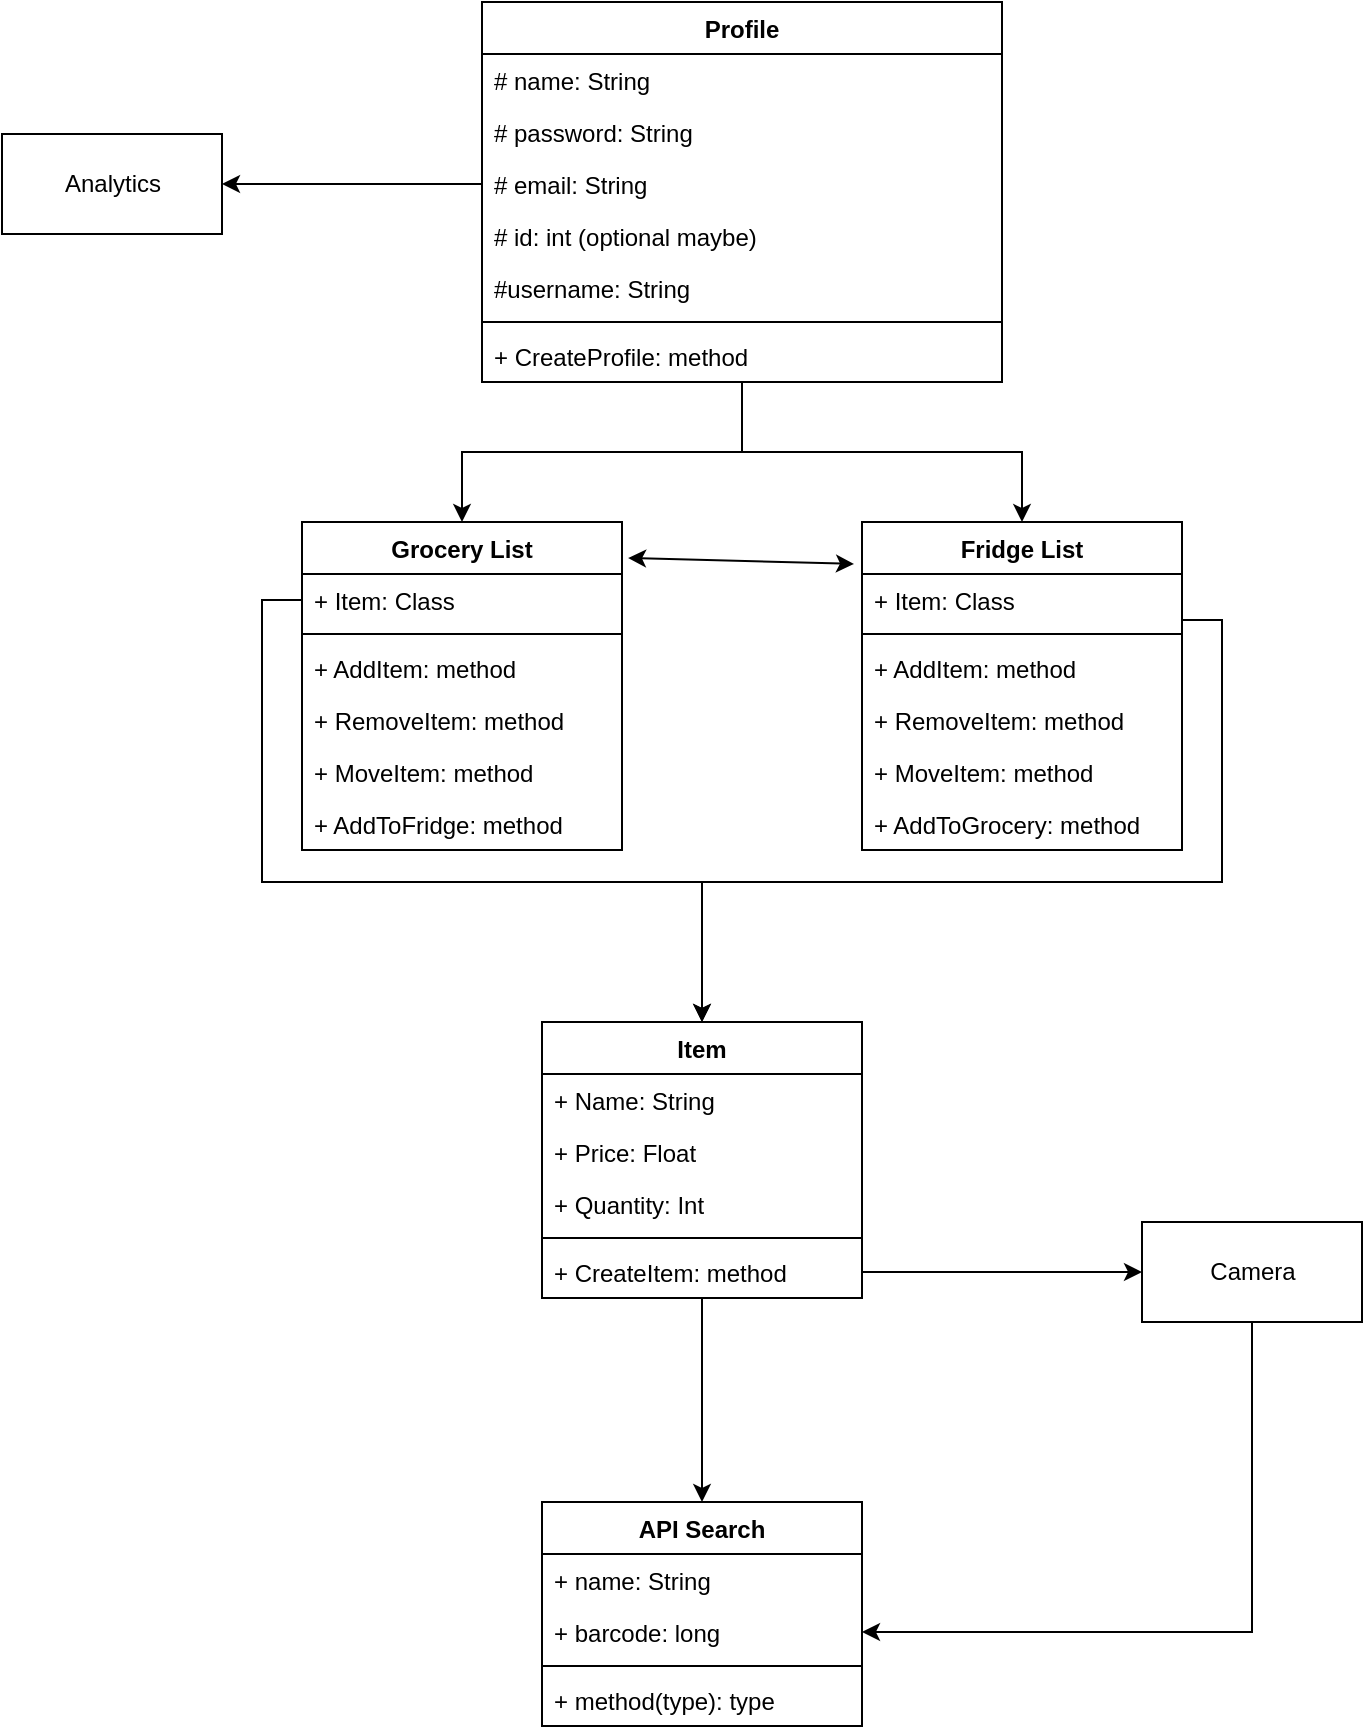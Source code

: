 <mxfile version="13.7.9" type="device"><diagram id="9X6LKVfS1ljYLgufHMut" name="Page-1"><mxGraphModel dx="1422" dy="762" grid="1" gridSize="10" guides="1" tooltips="1" connect="1" arrows="1" fold="1" page="1" pageScale="1" pageWidth="827" pageHeight="1169" math="0" shadow="0"><root><mxCell id="0"/><mxCell id="1" parent="0"/><mxCell id="XYTQLA-4hzOjicFXxu-1-38" style="edgeStyle=orthogonalEdgeStyle;rounded=0;orthogonalLoop=1;jettySize=auto;html=1;entryX=0.5;entryY=0;entryDx=0;entryDy=0;" edge="1" parent="1" source="XYTQLA-4hzOjicFXxu-1-2" target="XYTQLA-4hzOjicFXxu-1-9"><mxGeometry relative="1" as="geometry"/></mxCell><mxCell id="XYTQLA-4hzOjicFXxu-1-39" style="edgeStyle=orthogonalEdgeStyle;rounded=0;orthogonalLoop=1;jettySize=auto;html=1;" edge="1" parent="1" source="XYTQLA-4hzOjicFXxu-1-2" target="XYTQLA-4hzOjicFXxu-1-24"><mxGeometry relative="1" as="geometry"/></mxCell><mxCell id="XYTQLA-4hzOjicFXxu-1-2" value="Profile&#10;" style="swimlane;fontStyle=1;align=center;verticalAlign=top;childLayout=stackLayout;horizontal=1;startSize=26;horizontalStack=0;resizeParent=1;resizeParentMax=0;resizeLast=0;collapsible=1;marginBottom=0;" vertex="1" parent="1"><mxGeometry x="290" y="40" width="260" height="190" as="geometry"><mxRectangle x="100" y="110" width="70" height="26" as="alternateBounds"/></mxGeometry></mxCell><mxCell id="XYTQLA-4hzOjicFXxu-1-3" value="# name: String&#10;" style="text;strokeColor=none;fillColor=none;align=left;verticalAlign=top;spacingLeft=4;spacingRight=4;overflow=hidden;rotatable=0;points=[[0,0.5],[1,0.5]];portConstraint=eastwest;" vertex="1" parent="XYTQLA-4hzOjicFXxu-1-2"><mxGeometry y="26" width="260" height="26" as="geometry"/></mxCell><mxCell id="XYTQLA-4hzOjicFXxu-1-4" value="# password: String&#10;&#10;" style="text;strokeColor=none;fillColor=none;align=left;verticalAlign=top;spacingLeft=4;spacingRight=4;overflow=hidden;rotatable=0;points=[[0,0.5],[1,0.5]];portConstraint=eastwest;" vertex="1" parent="XYTQLA-4hzOjicFXxu-1-2"><mxGeometry y="52" width="260" height="26" as="geometry"/></mxCell><mxCell id="XYTQLA-4hzOjicFXxu-1-5" value="# email: String&#10;&#10;" style="text;strokeColor=none;fillColor=none;align=left;verticalAlign=top;spacingLeft=4;spacingRight=4;overflow=hidden;rotatable=0;points=[[0,0.5],[1,0.5]];portConstraint=eastwest;" vertex="1" parent="XYTQLA-4hzOjicFXxu-1-2"><mxGeometry y="78" width="260" height="26" as="geometry"/></mxCell><mxCell id="XYTQLA-4hzOjicFXxu-1-6" value="# id: int (optional maybe)&#10;&#10;" style="text;strokeColor=none;fillColor=none;align=left;verticalAlign=top;spacingLeft=4;spacingRight=4;overflow=hidden;rotatable=0;points=[[0,0.5],[1,0.5]];portConstraint=eastwest;" vertex="1" parent="XYTQLA-4hzOjicFXxu-1-2"><mxGeometry y="104" width="260" height="26" as="geometry"/></mxCell><mxCell id="XYTQLA-4hzOjicFXxu-1-7" value="#username: String" style="text;strokeColor=none;fillColor=none;align=left;verticalAlign=top;spacingLeft=4;spacingRight=4;overflow=hidden;rotatable=0;points=[[0,0.5],[1,0.5]];portConstraint=eastwest;" vertex="1" parent="XYTQLA-4hzOjicFXxu-1-2"><mxGeometry y="130" width="260" height="26" as="geometry"/></mxCell><mxCell id="XYTQLA-4hzOjicFXxu-1-8" value="" style="line;strokeWidth=1;fillColor=none;align=left;verticalAlign=middle;spacingTop=-1;spacingLeft=3;spacingRight=3;rotatable=0;labelPosition=right;points=[];portConstraint=eastwest;" vertex="1" parent="XYTQLA-4hzOjicFXxu-1-2"><mxGeometry y="156" width="260" height="8" as="geometry"/></mxCell><mxCell id="XYTQLA-4hzOjicFXxu-1-31" value="+ CreateProfile: method" style="text;strokeColor=none;fillColor=none;align=left;verticalAlign=top;spacingLeft=4;spacingRight=4;overflow=hidden;rotatable=0;points=[[0,0.5],[1,0.5]];portConstraint=eastwest;" vertex="1" parent="XYTQLA-4hzOjicFXxu-1-2"><mxGeometry y="164" width="260" height="26" as="geometry"/></mxCell><mxCell id="XYTQLA-4hzOjicFXxu-1-9" value="Grocery List" style="swimlane;fontStyle=1;align=center;verticalAlign=top;childLayout=stackLayout;horizontal=1;startSize=26;horizontalStack=0;resizeParent=1;resizeParentMax=0;resizeLast=0;collapsible=1;marginBottom=0;" vertex="1" parent="1"><mxGeometry x="200" y="300" width="160" height="164" as="geometry"><mxRectangle x="540" y="110" width="100" height="26" as="alternateBounds"/></mxGeometry></mxCell><mxCell id="XYTQLA-4hzOjicFXxu-1-10" value="+ Item: Class" style="text;strokeColor=none;fillColor=none;align=left;verticalAlign=top;spacingLeft=4;spacingRight=4;overflow=hidden;rotatable=0;points=[[0,0.5],[1,0.5]];portConstraint=eastwest;" vertex="1" parent="XYTQLA-4hzOjicFXxu-1-9"><mxGeometry y="26" width="160" height="26" as="geometry"/></mxCell><mxCell id="XYTQLA-4hzOjicFXxu-1-11" value="" style="line;strokeWidth=1;fillColor=none;align=left;verticalAlign=middle;spacingTop=-1;spacingLeft=3;spacingRight=3;rotatable=0;labelPosition=right;points=[];portConstraint=eastwest;" vertex="1" parent="XYTQLA-4hzOjicFXxu-1-9"><mxGeometry y="52" width="160" height="8" as="geometry"/></mxCell><mxCell id="XYTQLA-4hzOjicFXxu-1-12" value="+ AddItem: method" style="text;strokeColor=none;fillColor=none;align=left;verticalAlign=top;spacingLeft=4;spacingRight=4;overflow=hidden;rotatable=0;points=[[0,0.5],[1,0.5]];portConstraint=eastwest;" vertex="1" parent="XYTQLA-4hzOjicFXxu-1-9"><mxGeometry y="60" width="160" height="26" as="geometry"/></mxCell><mxCell id="XYTQLA-4hzOjicFXxu-1-13" value="+ RemoveItem: method" style="text;strokeColor=none;fillColor=none;align=left;verticalAlign=top;spacingLeft=4;spacingRight=4;overflow=hidden;rotatable=0;points=[[0,0.5],[1,0.5]];portConstraint=eastwest;" vertex="1" parent="XYTQLA-4hzOjicFXxu-1-9"><mxGeometry y="86" width="160" height="26" as="geometry"/></mxCell><mxCell id="XYTQLA-4hzOjicFXxu-1-14" value="+ MoveItem: method" style="text;strokeColor=none;fillColor=none;align=left;verticalAlign=top;spacingLeft=4;spacingRight=4;overflow=hidden;rotatable=0;points=[[0,0.5],[1,0.5]];portConstraint=eastwest;" vertex="1" parent="XYTQLA-4hzOjicFXxu-1-9"><mxGeometry y="112" width="160" height="26" as="geometry"/></mxCell><mxCell id="XYTQLA-4hzOjicFXxu-1-15" value="+ AddToFridge: method" style="text;strokeColor=none;fillColor=none;align=left;verticalAlign=top;spacingLeft=4;spacingRight=4;overflow=hidden;rotatable=0;points=[[0,0.5],[1,0.5]];portConstraint=eastwest;" vertex="1" parent="XYTQLA-4hzOjicFXxu-1-9"><mxGeometry y="138" width="160" height="26" as="geometry"/></mxCell><mxCell id="XYTQLA-4hzOjicFXxu-1-52" style="edgeStyle=orthogonalEdgeStyle;rounded=0;orthogonalLoop=1;jettySize=auto;html=1;entryX=0.5;entryY=0;entryDx=0;entryDy=0;" edge="1" parent="1" source="XYTQLA-4hzOjicFXxu-1-18" target="XYTQLA-4hzOjicFXxu-1-48"><mxGeometry relative="1" as="geometry"/></mxCell><mxCell id="XYTQLA-4hzOjicFXxu-1-18" value="Item" style="swimlane;fontStyle=1;align=center;verticalAlign=top;childLayout=stackLayout;horizontal=1;startSize=26;horizontalStack=0;resizeParent=1;resizeParentMax=0;resizeLast=0;collapsible=1;marginBottom=0;" vertex="1" parent="1"><mxGeometry x="320" y="550" width="160" height="138" as="geometry"/></mxCell><mxCell id="XYTQLA-4hzOjicFXxu-1-19" value="+ Name: String" style="text;strokeColor=none;fillColor=none;align=left;verticalAlign=top;spacingLeft=4;spacingRight=4;overflow=hidden;rotatable=0;points=[[0,0.5],[1,0.5]];portConstraint=eastwest;" vertex="1" parent="XYTQLA-4hzOjicFXxu-1-18"><mxGeometry y="26" width="160" height="26" as="geometry"/></mxCell><mxCell id="XYTQLA-4hzOjicFXxu-1-22" value="+ Price: Float" style="text;strokeColor=none;fillColor=none;align=left;verticalAlign=top;spacingLeft=4;spacingRight=4;overflow=hidden;rotatable=0;points=[[0,0.5],[1,0.5]];portConstraint=eastwest;" vertex="1" parent="XYTQLA-4hzOjicFXxu-1-18"><mxGeometry y="52" width="160" height="26" as="geometry"/></mxCell><mxCell id="XYTQLA-4hzOjicFXxu-1-23" value="+ Quantity: Int" style="text;strokeColor=none;fillColor=none;align=left;verticalAlign=top;spacingLeft=4;spacingRight=4;overflow=hidden;rotatable=0;points=[[0,0.5],[1,0.5]];portConstraint=eastwest;" vertex="1" parent="XYTQLA-4hzOjicFXxu-1-18"><mxGeometry y="78" width="160" height="26" as="geometry"/></mxCell><mxCell id="XYTQLA-4hzOjicFXxu-1-20" value="" style="line;strokeWidth=1;fillColor=none;align=left;verticalAlign=middle;spacingTop=-1;spacingLeft=3;spacingRight=3;rotatable=0;labelPosition=right;points=[];portConstraint=eastwest;" vertex="1" parent="XYTQLA-4hzOjicFXxu-1-18"><mxGeometry y="104" width="160" height="8" as="geometry"/></mxCell><mxCell id="XYTQLA-4hzOjicFXxu-1-21" value="+ CreateItem: method" style="text;strokeColor=none;fillColor=none;align=left;verticalAlign=top;spacingLeft=4;spacingRight=4;overflow=hidden;rotatable=0;points=[[0,0.5],[1,0.5]];portConstraint=eastwest;" vertex="1" parent="XYTQLA-4hzOjicFXxu-1-18"><mxGeometry y="112" width="160" height="26" as="geometry"/></mxCell><mxCell id="XYTQLA-4hzOjicFXxu-1-32" style="edgeStyle=orthogonalEdgeStyle;rounded=0;orthogonalLoop=1;jettySize=auto;html=1;exitX=0;exitY=0.5;exitDx=0;exitDy=0;entryX=0.5;entryY=0;entryDx=0;entryDy=0;" edge="1" parent="1" source="XYTQLA-4hzOjicFXxu-1-10" target="XYTQLA-4hzOjicFXxu-1-18"><mxGeometry relative="1" as="geometry"><Array as="points"><mxPoint x="180" y="339"/><mxPoint x="180" y="480"/><mxPoint x="400" y="480"/></Array></mxGeometry></mxCell><mxCell id="XYTQLA-4hzOjicFXxu-1-33" style="edgeStyle=orthogonalEdgeStyle;rounded=0;orthogonalLoop=1;jettySize=auto;html=1;exitX=1;exitY=0.5;exitDx=0;exitDy=0;" edge="1" parent="1" source="XYTQLA-4hzOjicFXxu-1-25" target="XYTQLA-4hzOjicFXxu-1-18"><mxGeometry relative="1" as="geometry"><Array as="points"><mxPoint x="660" y="349"/><mxPoint x="660" y="480"/><mxPoint x="400" y="480"/></Array></mxGeometry></mxCell><mxCell id="XYTQLA-4hzOjicFXxu-1-24" value="Fridge List" style="swimlane;fontStyle=1;align=center;verticalAlign=top;childLayout=stackLayout;horizontal=1;startSize=26;horizontalStack=0;resizeParent=1;resizeParentMax=0;resizeLast=0;collapsible=1;marginBottom=0;" vertex="1" parent="1"><mxGeometry x="480" y="300" width="160" height="164" as="geometry"><mxRectangle x="540" y="110" width="100" height="26" as="alternateBounds"/></mxGeometry></mxCell><mxCell id="XYTQLA-4hzOjicFXxu-1-25" value="+ Item: Class" style="text;strokeColor=none;fillColor=none;align=left;verticalAlign=top;spacingLeft=4;spacingRight=4;overflow=hidden;rotatable=0;points=[[0,0.5],[1,0.5]];portConstraint=eastwest;" vertex="1" parent="XYTQLA-4hzOjicFXxu-1-24"><mxGeometry y="26" width="160" height="26" as="geometry"/></mxCell><mxCell id="XYTQLA-4hzOjicFXxu-1-26" value="" style="line;strokeWidth=1;fillColor=none;align=left;verticalAlign=middle;spacingTop=-1;spacingLeft=3;spacingRight=3;rotatable=0;labelPosition=right;points=[];portConstraint=eastwest;" vertex="1" parent="XYTQLA-4hzOjicFXxu-1-24"><mxGeometry y="52" width="160" height="8" as="geometry"/></mxCell><mxCell id="XYTQLA-4hzOjicFXxu-1-27" value="+ AddItem: method" style="text;strokeColor=none;fillColor=none;align=left;verticalAlign=top;spacingLeft=4;spacingRight=4;overflow=hidden;rotatable=0;points=[[0,0.5],[1,0.5]];portConstraint=eastwest;" vertex="1" parent="XYTQLA-4hzOjicFXxu-1-24"><mxGeometry y="60" width="160" height="26" as="geometry"/></mxCell><mxCell id="XYTQLA-4hzOjicFXxu-1-28" value="+ RemoveItem: method" style="text;strokeColor=none;fillColor=none;align=left;verticalAlign=top;spacingLeft=4;spacingRight=4;overflow=hidden;rotatable=0;points=[[0,0.5],[1,0.5]];portConstraint=eastwest;" vertex="1" parent="XYTQLA-4hzOjicFXxu-1-24"><mxGeometry y="86" width="160" height="26" as="geometry"/></mxCell><mxCell id="XYTQLA-4hzOjicFXxu-1-29" value="+ MoveItem: method" style="text;strokeColor=none;fillColor=none;align=left;verticalAlign=top;spacingLeft=4;spacingRight=4;overflow=hidden;rotatable=0;points=[[0,0.5],[1,0.5]];portConstraint=eastwest;" vertex="1" parent="XYTQLA-4hzOjicFXxu-1-24"><mxGeometry y="112" width="160" height="26" as="geometry"/></mxCell><mxCell id="XYTQLA-4hzOjicFXxu-1-30" value="+ AddToGrocery: method" style="text;strokeColor=none;fillColor=none;align=left;verticalAlign=top;spacingLeft=4;spacingRight=4;overflow=hidden;rotatable=0;points=[[0,0.5],[1,0.5]];portConstraint=eastwest;" vertex="1" parent="XYTQLA-4hzOjicFXxu-1-24"><mxGeometry y="138" width="160" height="26" as="geometry"/></mxCell><mxCell id="XYTQLA-4hzOjicFXxu-1-41" value="" style="endArrow=classic;startArrow=classic;html=1;exitX=1.019;exitY=0.122;exitDx=0;exitDy=0;exitPerimeter=0;entryX=-0.025;entryY=0.14;entryDx=0;entryDy=0;entryPerimeter=0;" edge="1" parent="1"><mxGeometry width="50" height="50" relative="1" as="geometry"><mxPoint x="363.04" y="318.008" as="sourcePoint"/><mxPoint x="476" y="320.96" as="targetPoint"/></mxGeometry></mxCell><mxCell id="XYTQLA-4hzOjicFXxu-1-42" value="Analytics" style="html=1;" vertex="1" parent="1"><mxGeometry x="50" y="106" width="110" height="50" as="geometry"/></mxCell><mxCell id="XYTQLA-4hzOjicFXxu-1-43" style="edgeStyle=orthogonalEdgeStyle;rounded=0;orthogonalLoop=1;jettySize=auto;html=1;entryX=1;entryY=0.5;entryDx=0;entryDy=0;" edge="1" parent="1" source="XYTQLA-4hzOjicFXxu-1-5" target="XYTQLA-4hzOjicFXxu-1-42"><mxGeometry relative="1" as="geometry"/></mxCell><mxCell id="XYTQLA-4hzOjicFXxu-1-55" style="edgeStyle=orthogonalEdgeStyle;rounded=0;orthogonalLoop=1;jettySize=auto;html=1;entryX=1;entryY=0.5;entryDx=0;entryDy=0;" edge="1" parent="1" source="XYTQLA-4hzOjicFXxu-1-44" target="XYTQLA-4hzOjicFXxu-1-54"><mxGeometry relative="1" as="geometry"/></mxCell><mxCell id="XYTQLA-4hzOjicFXxu-1-44" value="Camera" style="html=1;" vertex="1" parent="1"><mxGeometry x="620" y="650" width="110" height="50" as="geometry"/></mxCell><mxCell id="XYTQLA-4hzOjicFXxu-1-45" style="edgeStyle=orthogonalEdgeStyle;rounded=0;orthogonalLoop=1;jettySize=auto;html=1;entryX=0;entryY=0.5;entryDx=0;entryDy=0;" edge="1" parent="1" source="XYTQLA-4hzOjicFXxu-1-21" target="XYTQLA-4hzOjicFXxu-1-44"><mxGeometry relative="1" as="geometry"/></mxCell><mxCell id="XYTQLA-4hzOjicFXxu-1-48" value="API Search" style="swimlane;fontStyle=1;align=center;verticalAlign=top;childLayout=stackLayout;horizontal=1;startSize=26;horizontalStack=0;resizeParent=1;resizeParentMax=0;resizeLast=0;collapsible=1;marginBottom=0;" vertex="1" parent="1"><mxGeometry x="320" y="790" width="160" height="112" as="geometry"/></mxCell><mxCell id="XYTQLA-4hzOjicFXxu-1-49" value="+ name: String" style="text;strokeColor=none;fillColor=none;align=left;verticalAlign=top;spacingLeft=4;spacingRight=4;overflow=hidden;rotatable=0;points=[[0,0.5],[1,0.5]];portConstraint=eastwest;" vertex="1" parent="XYTQLA-4hzOjicFXxu-1-48"><mxGeometry y="26" width="160" height="26" as="geometry"/></mxCell><mxCell id="XYTQLA-4hzOjicFXxu-1-54" value="+ barcode: long" style="text;strokeColor=none;fillColor=none;align=left;verticalAlign=top;spacingLeft=4;spacingRight=4;overflow=hidden;rotatable=0;points=[[0,0.5],[1,0.5]];portConstraint=eastwest;" vertex="1" parent="XYTQLA-4hzOjicFXxu-1-48"><mxGeometry y="52" width="160" height="26" as="geometry"/></mxCell><mxCell id="XYTQLA-4hzOjicFXxu-1-50" value="" style="line;strokeWidth=1;fillColor=none;align=left;verticalAlign=middle;spacingTop=-1;spacingLeft=3;spacingRight=3;rotatable=0;labelPosition=right;points=[];portConstraint=eastwest;" vertex="1" parent="XYTQLA-4hzOjicFXxu-1-48"><mxGeometry y="78" width="160" height="8" as="geometry"/></mxCell><mxCell id="XYTQLA-4hzOjicFXxu-1-51" value="+ method(type): type" style="text;strokeColor=none;fillColor=none;align=left;verticalAlign=top;spacingLeft=4;spacingRight=4;overflow=hidden;rotatable=0;points=[[0,0.5],[1,0.5]];portConstraint=eastwest;" vertex="1" parent="XYTQLA-4hzOjicFXxu-1-48"><mxGeometry y="86" width="160" height="26" as="geometry"/></mxCell></root></mxGraphModel></diagram></mxfile>